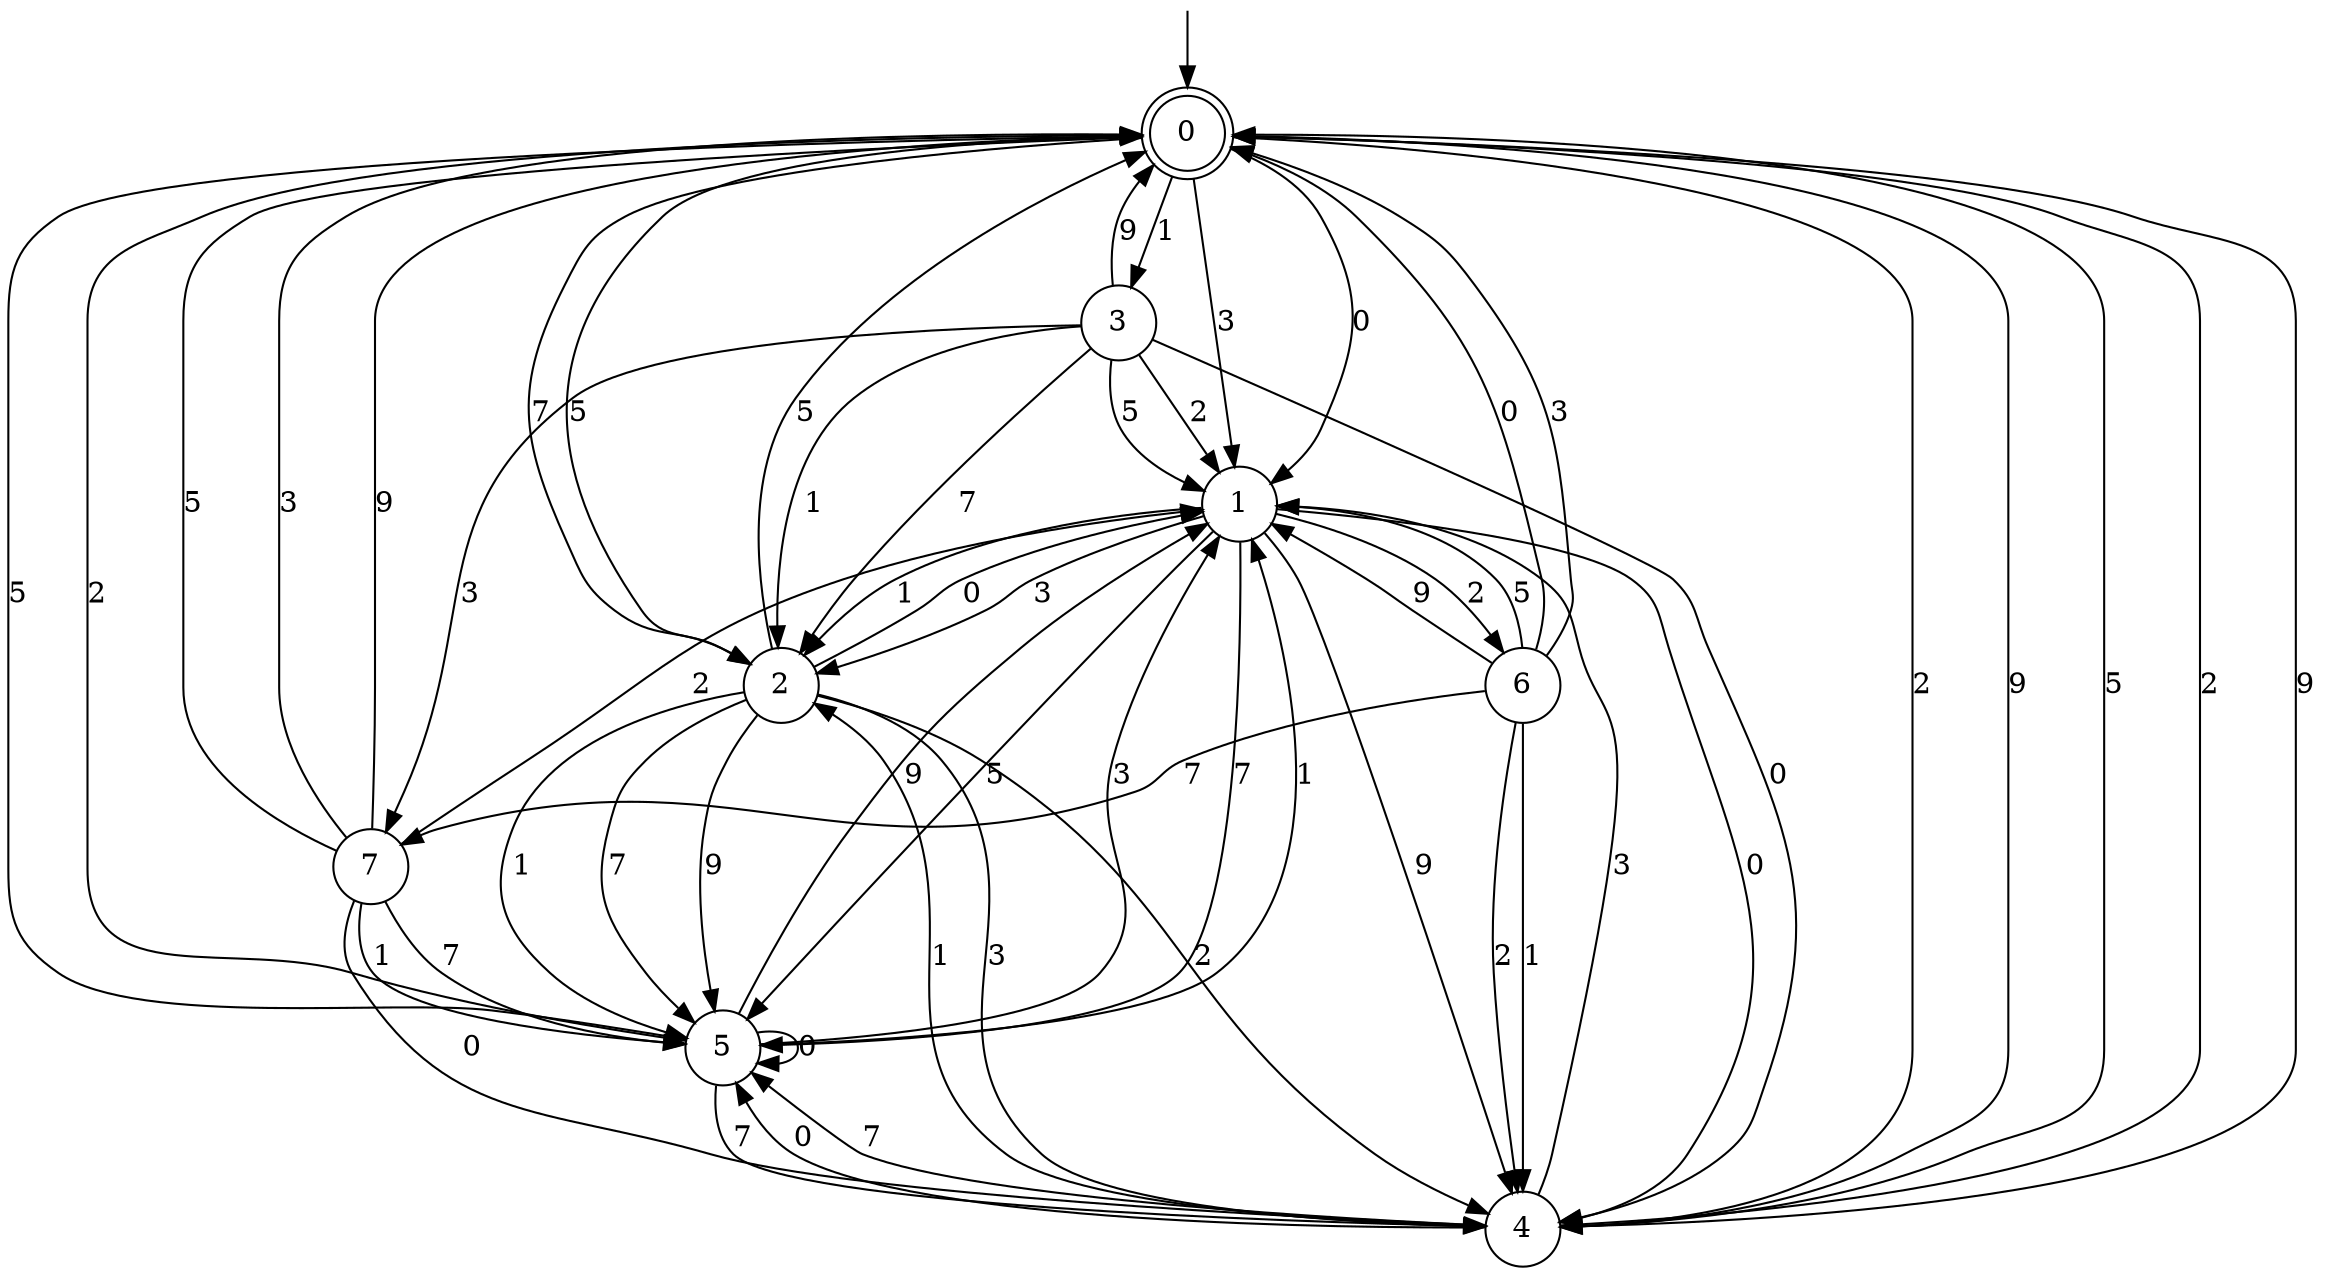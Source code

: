 digraph g {

	s0 [shape="doublecircle" label="0"];
	s1 [shape="circle" label="1"];
	s2 [shape="circle" label="2"];
	s3 [shape="circle" label="3"];
	s4 [shape="circle" label="4"];
	s5 [shape="circle" label="5"];
	s6 [shape="circle" label="6"];
	s7 [shape="circle" label="7"];
	s0 -> s1 [label="0"];
	s0 -> s2 [label="5"];
	s0 -> s1 [label="3"];
	s0 -> s3 [label="1"];
	s0 -> s2 [label="7"];
	s0 -> s4 [label="2"];
	s0 -> s4 [label="9"];
	s1 -> s4 [label="0"];
	s1 -> s5 [label="5"];
	s1 -> s2 [label="3"];
	s1 -> s2 [label="1"];
	s1 -> s5 [label="7"];
	s1 -> s6 [label="2"];
	s1 -> s4 [label="9"];
	s2 -> s1 [label="0"];
	s2 -> s0 [label="5"];
	s2 -> s4 [label="3"];
	s2 -> s5 [label="1"];
	s2 -> s5 [label="7"];
	s2 -> s4 [label="2"];
	s2 -> s5 [label="9"];
	s3 -> s4 [label="0"];
	s3 -> s1 [label="5"];
	s3 -> s7 [label="3"];
	s3 -> s2 [label="1"];
	s3 -> s2 [label="7"];
	s3 -> s1 [label="2"];
	s3 -> s0 [label="9"];
	s4 -> s5 [label="0"];
	s4 -> s0 [label="5"];
	s4 -> s1 [label="3"];
	s4 -> s2 [label="1"];
	s4 -> s5 [label="7"];
	s4 -> s0 [label="2"];
	s4 -> s0 [label="9"];
	s5 -> s5 [label="0"];
	s5 -> s0 [label="5"];
	s5 -> s1 [label="3"];
	s5 -> s1 [label="1"];
	s5 -> s4 [label="7"];
	s5 -> s0 [label="2"];
	s5 -> s1 [label="9"];
	s6 -> s0 [label="0"];
	s6 -> s1 [label="5"];
	s6 -> s0 [label="3"];
	s6 -> s4 [label="1"];
	s6 -> s7 [label="7"];
	s6 -> s4 [label="2"];
	s6 -> s1 [label="9"];
	s7 -> s4 [label="0"];
	s7 -> s0 [label="5"];
	s7 -> s0 [label="3"];
	s7 -> s5 [label="1"];
	s7 -> s5 [label="7"];
	s7 -> s1 [label="2"];
	s7 -> s0 [label="9"];

__start0 [label="" shape="none" width="0" height="0"];
__start0 -> s0;

}
